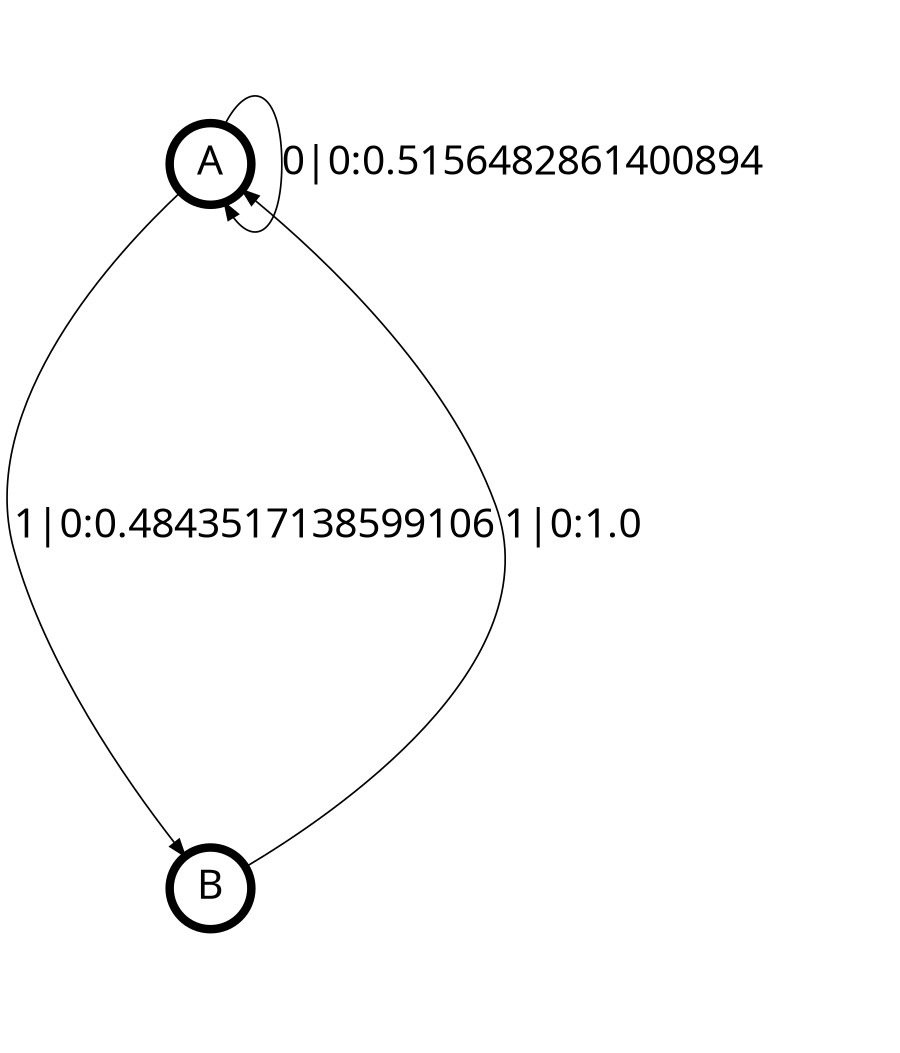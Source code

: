 digraph  {
size = "6,8.5";
ratio = "fill";
node
[shape = circle];
node [fontsize = 24];
node [penwidth = 5];
edge [fontsize = 24];
node [fontname = "CMU Serif Roman"];
graph [fontname = "CMU Serif Roman"];
edge [fontname = "CMU Serif Roman"];
A -> A [label = "0|0:0.5156482861400894\l"];
A -> B [label = "1|0:0.4843517138599106\l"];
B -> A [label = "1|0:1.0\l"];
}